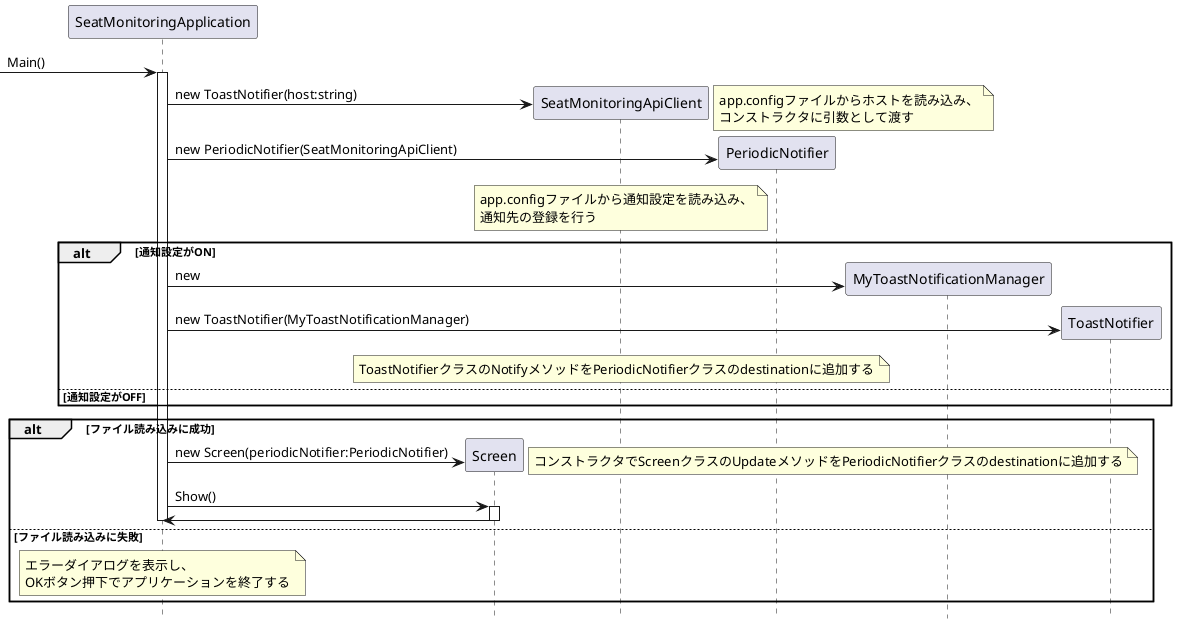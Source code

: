 @startuml 座席監視アプリ起動シーケンス図
hide footbox

participant "SeatMonitoringApplication" as SeatMonitoringApplication
participant "Screen" as Screen

-> SeatMonitoringApplication :Main()
activate SeatMonitoringApplication

create SeatMonitoringApiClient
SeatMonitoringApplication -> SeatMonitoringApiClient : new ToastNotifier(host:string)
note right
	app.configファイルからホストを読み込み、
	コンストラクタに引数として渡す
end note

create PeriodicNotifier
SeatMonitoringApplication -> PeriodicNotifier : new PeriodicNotifier(SeatMonitoringApiClient)

note over SeatMonitoringApiClient
	app.configファイルから通知設定を読み込み、
	通知先の登録を行う
end note

alt 通知設定がON
	create MyToastNotificationManager
	SeatMonitoringApplication -> MyToastNotificationManager : new

	create ToastNotifier
	SeatMonitoringApplication -> ToastNotifier : new ToastNotifier(MyToastNotificationManager)
	note over SeatMonitoringApiClient
		ToastNotifierクラスのNotifyメソッドをPeriodicNotifierクラスのdestinationに追加する
	end note
else 通知設定がOFF

end


alt ファイル読み込みに成功
	create Screen
	SeatMonitoringApplication -> Screen : new Screen(periodicNotifier:PeriodicNotifier)
	note right
		コンストラクタでScreenクラスのUpdateメソッドをPeriodicNotifierクラスのdestinationに追加する
	end note
	SeatMonitoringApplication -> Screen : Show()
	activate Screen
	SeatMonitoringApplication <- Screen
	deactivate Screen
else ファイル読み込みに失敗
	note over SeatMonitoringApplication
		エラーダイアログを表示し、
		OKボタン押下でアプリケーションを終了する
	end note
	deactivate SeatMonitoringApplication
end

@enduml
